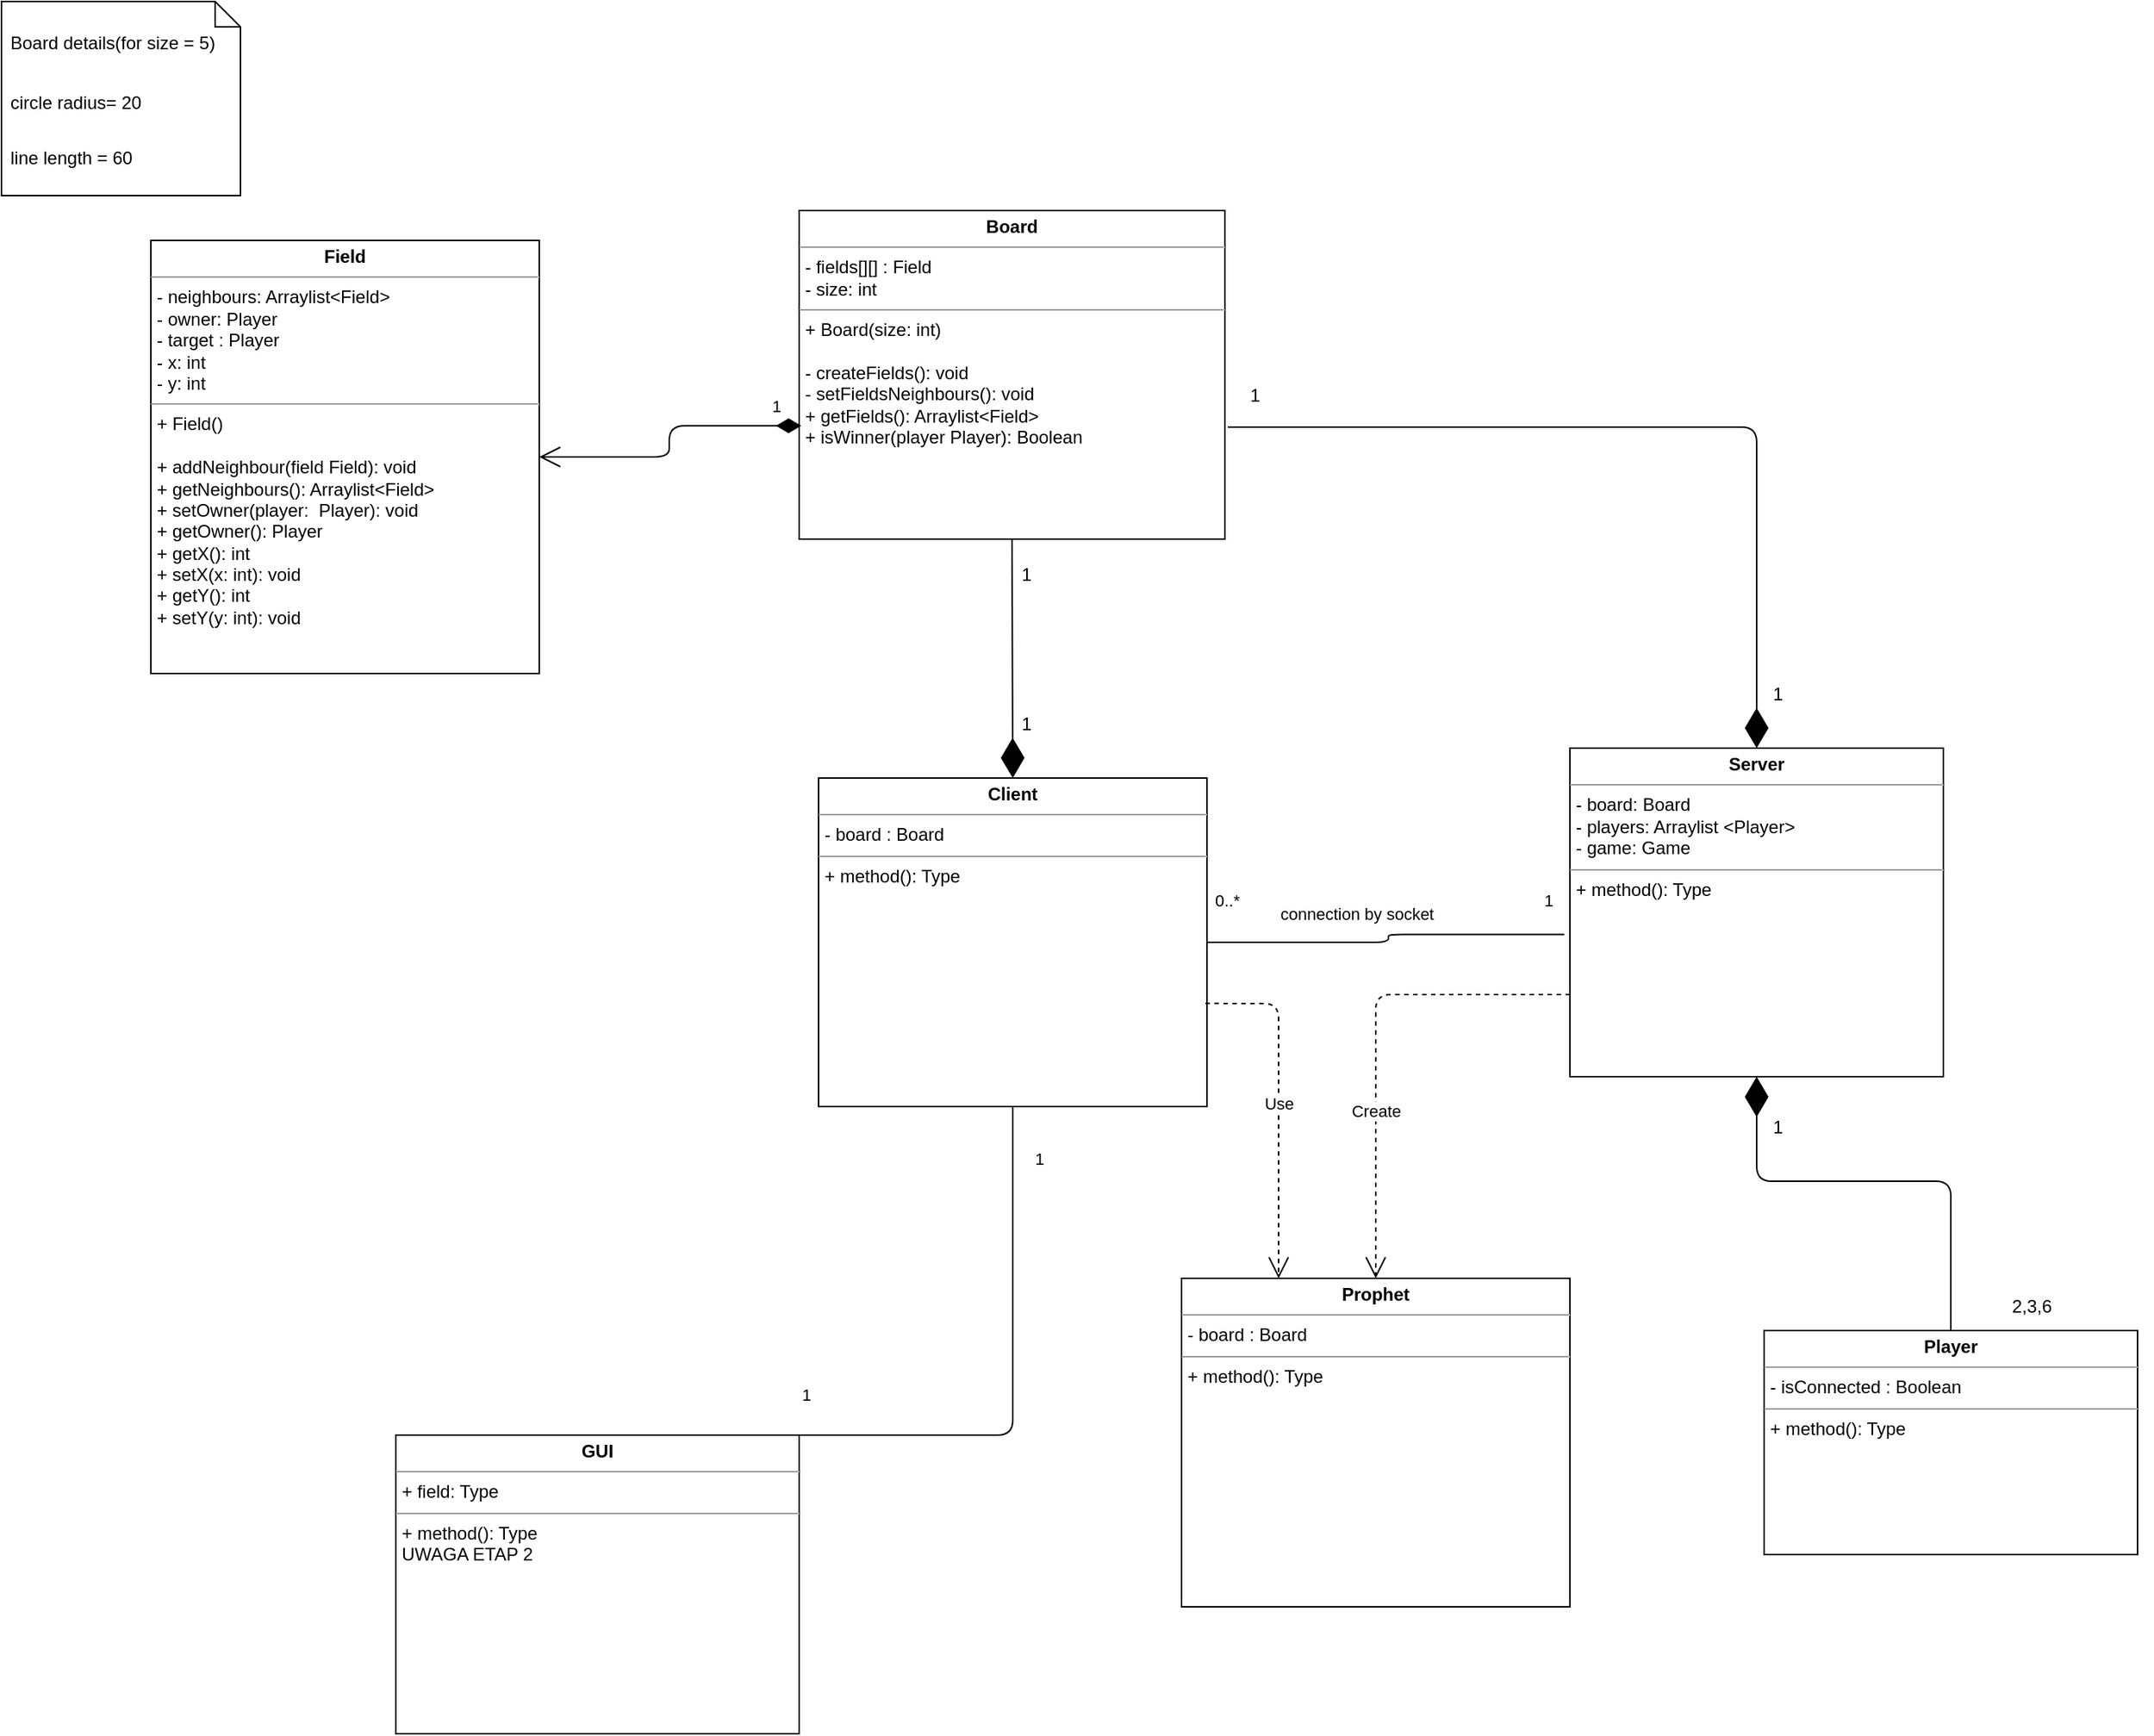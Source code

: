 <mxfile version="14.0.1" type="device"><diagram id="KvgGiouU5SmCt_QOJR8G" name="Page-1"><mxGraphModel dx="2859" dy="1963" grid="1" gridSize="10" guides="1" tooltips="1" connect="1" arrows="1" fold="1" page="1" pageScale="1" pageWidth="827" pageHeight="1169" math="0" shadow="0"><root><mxCell id="0"/><mxCell id="1" parent="0"/><mxCell id="o2nBMmS9BLBo9ZvtEjrk-1" value="&lt;p style=&quot;margin: 0px ; margin-top: 4px ; text-align: center&quot;&gt;&lt;b&gt;Server&lt;/b&gt;&lt;/p&gt;&lt;hr size=&quot;1&quot;&gt;&lt;p style=&quot;margin: 0px ; margin-left: 4px&quot;&gt;- board: Board&lt;/p&gt;&lt;p style=&quot;margin: 0px ; margin-left: 4px&quot;&gt;- players: Arraylist &amp;lt;Player&lt;span&gt;&amp;gt;&lt;/span&gt;&lt;/p&gt;&lt;p style=&quot;margin: 0px ; margin-left: 4px&quot;&gt;&lt;span&gt;- game: Game&lt;/span&gt;&lt;/p&gt;&lt;hr size=&quot;1&quot;&gt;&lt;p style=&quot;margin: 0px ; margin-left: 4px&quot;&gt;+ method(): Type&lt;/p&gt;" style="verticalAlign=top;align=left;overflow=fill;fontSize=12;fontFamily=Helvetica;html=1;" parent="1" vertex="1"><mxGeometry x="-40" y="30" width="250" height="220" as="geometry"/></mxCell><mxCell id="o2nBMmS9BLBo9ZvtEjrk-2" value="&lt;p style=&quot;margin: 0px ; margin-top: 4px ; text-align: center&quot;&gt;&lt;b&gt;Board&lt;/b&gt;&lt;/p&gt;&lt;hr size=&quot;1&quot;&gt;&lt;p style=&quot;margin: 0px ; margin-left: 4px&quot;&gt;- fields[][]&lt;span&gt;&amp;nbsp;: Field&lt;/span&gt;&lt;/p&gt;&lt;p style=&quot;margin: 0px ; margin-left: 4px&quot;&gt;- size: int&lt;/p&gt;&lt;hr size=&quot;1&quot;&gt;&lt;p style=&quot;margin: 0px ; margin-left: 4px&quot;&gt;+ Board(size: int)&lt;/p&gt;&lt;p style=&quot;margin: 0px ; margin-left: 4px&quot;&gt;&lt;br&gt;&lt;/p&gt;&lt;p style=&quot;margin: 0px ; margin-left: 4px&quot;&gt;- createFields(): void&lt;/p&gt;&lt;p style=&quot;margin: 0px ; margin-left: 4px&quot;&gt;- setFieldsNeighbours(): void&lt;/p&gt;&lt;p style=&quot;margin: 0px ; margin-left: 4px&quot;&gt;+ getFields(): Arraylist&amp;lt;Field&amp;gt;&lt;/p&gt;&lt;p style=&quot;margin: 0px ; margin-left: 4px&quot;&gt;+ isWinner(player Player): Boolean&lt;/p&gt;" style="verticalAlign=top;align=left;overflow=fill;fontSize=12;fontFamily=Helvetica;html=1;" parent="1" vertex="1"><mxGeometry x="-556" y="-330" width="285" height="220" as="geometry"/></mxCell><mxCell id="o2nBMmS9BLBo9ZvtEjrk-10" value="&lt;p style=&quot;margin: 0px ; margin-top: 4px ; text-align: center&quot;&gt;&lt;b&gt;Field&lt;/b&gt;&lt;/p&gt;&lt;hr size=&quot;1&quot;&gt;&lt;p style=&quot;margin: 0px ; margin-left: 4px&quot;&gt;- neighbours: Arraylist&amp;lt;Field&amp;gt;&lt;/p&gt;&lt;p style=&quot;margin: 0px ; margin-left: 4px&quot;&gt;- owner: Player&lt;/p&gt;&lt;p style=&quot;margin: 0px ; margin-left: 4px&quot;&gt;- target : Player&lt;/p&gt;&lt;p style=&quot;margin: 0px ; margin-left: 4px&quot;&gt;- x: int&lt;/p&gt;&lt;p style=&quot;margin: 0px ; margin-left: 4px&quot;&gt;- y: int&lt;/p&gt;&lt;hr size=&quot;1&quot;&gt;&lt;p style=&quot;margin: 0px ; margin-left: 4px&quot;&gt;+ Field()&lt;/p&gt;&lt;p style=&quot;margin: 0px ; margin-left: 4px&quot;&gt;&lt;br&gt;&lt;/p&gt;&lt;p style=&quot;margin: 0px ; margin-left: 4px&quot;&gt;+ addNeighbour(field Field): void&lt;/p&gt;&lt;p style=&quot;margin: 0px ; margin-left: 4px&quot;&gt;+ getNeighbours(): Arraylist&amp;lt;Field&amp;gt;&lt;/p&gt;&lt;p style=&quot;margin: 0px ; margin-left: 4px&quot;&gt;+ setOwner(player:&amp;nbsp; Player): void&lt;/p&gt;&lt;p style=&quot;margin: 0px ; margin-left: 4px&quot;&gt;+ getOwner(): Player&lt;/p&gt;&lt;p style=&quot;margin: 0px ; margin-left: 4px&quot;&gt;+ getX(): int&lt;/p&gt;&lt;p style=&quot;margin: 0px ; margin-left: 4px&quot;&gt;+ setX(x: int): void&lt;/p&gt;&lt;p style=&quot;margin: 0px 0px 0px 4px&quot;&gt;+ getY(): int&lt;/p&gt;&lt;p style=&quot;margin: 0px 0px 0px 4px&quot;&gt;+ setY(y: int): void&lt;/p&gt;" style="verticalAlign=top;align=left;overflow=fill;fontSize=12;fontFamily=Helvetica;html=1;" parent="1" vertex="1"><mxGeometry x="-990" y="-310" width="260" height="290" as="geometry"/></mxCell><mxCell id="o2nBMmS9BLBo9ZvtEjrk-13" value="&lt;p style=&quot;margin: 0px ; margin-top: 4px ; text-align: center&quot;&gt;&lt;b&gt;Player&lt;/b&gt;&lt;/p&gt;&lt;hr size=&quot;1&quot;&gt;&lt;p style=&quot;margin: 0px ; margin-left: 4px&quot;&gt;- isConnected : Boolean&lt;/p&gt;&lt;hr size=&quot;1&quot;&gt;&lt;p style=&quot;margin: 0px ; margin-left: 4px&quot;&gt;+ method(): Type&lt;/p&gt;" style="verticalAlign=top;align=left;overflow=fill;fontSize=12;fontFamily=Helvetica;html=1;" parent="1" vertex="1"><mxGeometry x="90" y="420" width="250" height="150" as="geometry"/></mxCell><mxCell id="o2nBMmS9BLBo9ZvtEjrk-16" value="&lt;p style=&quot;margin: 0px ; margin-top: 4px ; text-align: center&quot;&gt;&lt;b&gt;Client&lt;/b&gt;&lt;/p&gt;&lt;hr size=&quot;1&quot;&gt;&lt;p style=&quot;margin: 0px ; margin-left: 4px&quot;&gt;- board : Board&lt;/p&gt;&lt;hr size=&quot;1&quot;&gt;&lt;p style=&quot;margin: 0px ; margin-left: 4px&quot;&gt;+ method(): Type&lt;/p&gt;" style="verticalAlign=top;align=left;overflow=fill;fontSize=12;fontFamily=Helvetica;html=1;" parent="1" vertex="1"><mxGeometry x="-543" y="50" width="260" height="220" as="geometry"/></mxCell><mxCell id="o2nBMmS9BLBo9ZvtEjrk-22" value="" style="endArrow=none;html=1;edgeStyle=orthogonalEdgeStyle;strokeWidth=1;fontFamily=Helvetica;fontSize=11;align=left;exitX=1;exitY=0.5;exitDx=0;exitDy=0;entryX=-0.015;entryY=0.567;entryDx=0;entryDy=0;entryPerimeter=0;" parent="1" source="o2nBMmS9BLBo9ZvtEjrk-16" target="o2nBMmS9BLBo9ZvtEjrk-1" edge="1"><mxGeometry relative="1" as="geometry"><mxPoint x="-200" y="150" as="sourcePoint"/><mxPoint x="-40" y="150" as="targetPoint"/></mxGeometry></mxCell><mxCell id="o2nBMmS9BLBo9ZvtEjrk-24" value="connection by socket" style="edgeLabel;resizable=0;html=1;align=right;verticalAlign=bottom;" parent="o2nBMmS9BLBo9ZvtEjrk-22" connectable="0" vertex="1"><mxGeometry x="1" relative="1" as="geometry"><mxPoint x="-86.67" y="-4.74" as="offset"/></mxGeometry></mxCell><mxCell id="o2nBMmS9BLBo9ZvtEjrk-25" value="0..*" style="edgeLabel;resizable=0;html=1;align=right;verticalAlign=bottom;" parent="1" connectable="0" vertex="1"><mxGeometry x="-260.003" y="140.0" as="geometry"/></mxCell><mxCell id="o2nBMmS9BLBo9ZvtEjrk-26" value="1" style="edgeLabel;resizable=0;html=1;align=right;verticalAlign=bottom;" parent="1" connectable="0" vertex="1"><mxGeometry x="-50.003" y="140.0" as="geometry"/></mxCell><mxCell id="o2nBMmS9BLBo9ZvtEjrk-38" value="&lt;p style=&quot;margin: 0px ; margin-top: 4px ; text-align: center&quot;&gt;&lt;b&gt;GUI&lt;/b&gt;&lt;/p&gt;&lt;hr size=&quot;1&quot;&gt;&lt;p style=&quot;margin: 0px ; margin-left: 4px&quot;&gt;+ field: Type&lt;/p&gt;&lt;hr size=&quot;1&quot;&gt;&lt;p style=&quot;margin: 0px ; margin-left: 4px&quot;&gt;+ method(): Type&lt;/p&gt;&lt;p style=&quot;margin: 0px ; margin-left: 4px&quot;&gt;UWAGA ETAP 2&lt;/p&gt;" style="verticalAlign=top;align=left;overflow=fill;fontSize=12;fontFamily=Helvetica;html=1;" parent="1" vertex="1"><mxGeometry x="-826" y="490" width="270" height="200" as="geometry"/></mxCell><mxCell id="o2nBMmS9BLBo9ZvtEjrk-40" value="1" style="endArrow=none;html=1;endSize=12;startArrow=none;startSize=14;startFill=0;edgeStyle=orthogonalEdgeStyle;align=left;verticalAlign=bottom;strokeWidth=1;fontFamily=Helvetica;fontSize=11;exitX=0.5;exitY=1;exitDx=0;exitDy=0;entryX=0.5;entryY=0;entryDx=0;entryDy=0;endFill=0;" parent="1" source="o2nBMmS9BLBo9ZvtEjrk-16" target="o2nBMmS9BLBo9ZvtEjrk-38" edge="1"><mxGeometry x="-0.826" y="13" relative="1" as="geometry"><mxPoint x="-413" y="280" as="sourcePoint"/><mxPoint x="-413" y="480" as="targetPoint"/><Array as="points"><mxPoint x="-413" y="330"/><mxPoint x="-413" y="330"/></Array><mxPoint as="offset"/></mxGeometry></mxCell><mxCell id="o2nBMmS9BLBo9ZvtEjrk-42" value="&lt;span style=&quot;color: rgb(0, 0, 0); font-family: helvetica; font-size: 11px; font-style: normal; font-weight: 400; letter-spacing: normal; text-align: left; text-indent: 0px; text-transform: none; word-spacing: 0px; background-color: rgb(255, 255, 255); display: inline; float: none;&quot;&gt;1&lt;/span&gt;" style="text;whiteSpace=wrap;html=1;fontSize=11;fontFamily=Helvetica;" parent="1" vertex="1"><mxGeometry x="-556" y="450" width="30" height="30" as="geometry"/></mxCell><mxCell id="o2nBMmS9BLBo9ZvtEjrk-45" value="" style="shape=note2;size=17;childLayout=stackLayout;horizontalStack=0;resizeParent=1;resizeParentMax=0;resizeLast=0;collapsible=0;marginBottom=0;html=1;container=1;fontFamily=Helvetica;fontSize=11;" parent="1" vertex="1"><mxGeometry x="-1090" y="-470" width="160" height="130" as="geometry"/></mxCell><mxCell id="o2nBMmS9BLBo9ZvtEjrk-46" value="Board details(for size = 5)" style="text;html=1;strokeColor=none;fillColor=none;align=left;verticalAlign=middle;spacingLeft=4;spacingRight=4;overflow=hidden;rotatable=0;points=[[0,0.5],[1,0.5]];portConstraint=eastwest;" parent="o2nBMmS9BLBo9ZvtEjrk-45" vertex="1"><mxGeometry width="160" height="55" as="geometry"/></mxCell><mxCell id="o2nBMmS9BLBo9ZvtEjrk-47" value="circle radius= 20" style="text;html=1;strokeColor=none;fillColor=none;align=left;verticalAlign=middle;spacingLeft=4;spacingRight=4;overflow=hidden;rotatable=0;points=[[0,0.5],[1,0.5]];portConstraint=eastwest;" parent="o2nBMmS9BLBo9ZvtEjrk-45" vertex="1"><mxGeometry y="55" width="160" height="25" as="geometry"/></mxCell><mxCell id="o2nBMmS9BLBo9ZvtEjrk-48" value="line length = 60" style="text;html=1;strokeColor=none;fillColor=none;align=left;verticalAlign=middle;spacingLeft=4;spacingRight=4;overflow=hidden;rotatable=0;points=[[0,0.5],[1,0.5]];portConstraint=eastwest;" parent="o2nBMmS9BLBo9ZvtEjrk-45" vertex="1"><mxGeometry y="80" width="160" height="50" as="geometry"/></mxCell><mxCell id="h3CTQJleC5iGIYXIQDdX-1" value="1" style="endArrow=open;html=1;endSize=12;startArrow=diamondThin;startSize=14;startFill=1;edgeStyle=orthogonalEdgeStyle;align=left;verticalAlign=bottom;entryX=1;entryY=0.5;entryDx=0;entryDy=0;exitX=0.005;exitY=0.655;exitDx=0;exitDy=0;exitPerimeter=0;" parent="1" source="o2nBMmS9BLBo9ZvtEjrk-2" target="o2nBMmS9BLBo9ZvtEjrk-10" edge="1"><mxGeometry x="-0.786" y="-4" relative="1" as="geometry"><mxPoint x="-520" y="-125.5" as="sourcePoint"/><mxPoint x="-680" y="-125.5" as="targetPoint"/><Array as="points"/><mxPoint as="offset"/></mxGeometry></mxCell><mxCell id="h3CTQJleC5iGIYXIQDdX-2" value="" style="endArrow=diamondThin;endFill=1;endSize=24;html=1;exitX=0.5;exitY=1;exitDx=0;exitDy=0;entryX=0.5;entryY=0;entryDx=0;entryDy=0;" parent="1" source="o2nBMmS9BLBo9ZvtEjrk-2" target="o2nBMmS9BLBo9ZvtEjrk-16" edge="1"><mxGeometry width="160" relative="1" as="geometry"><mxPoint x="-413" y="-90" as="sourcePoint"/><mxPoint x="-413" y="40" as="targetPoint"/></mxGeometry></mxCell><mxCell id="h3CTQJleC5iGIYXIQDdX-3" value="1&#10;" style="text;strokeColor=none;fillColor=none;align=left;verticalAlign=top;spacingLeft=4;spacingRight=4;overflow=hidden;rotatable=0;points=[[0,0.5],[1,0.5]];portConstraint=eastwest;" parent="1" vertex="1"><mxGeometry x="-413" width="100" height="26" as="geometry"/></mxCell><mxCell id="h3CTQJleC5iGIYXIQDdX-4" value="1&#10;" style="text;strokeColor=none;fillColor=none;align=left;verticalAlign=top;spacingLeft=4;spacingRight=4;overflow=hidden;rotatable=0;points=[[0,0.5],[1,0.5]];portConstraint=eastwest;" parent="1" vertex="1"><mxGeometry x="-413" y="-100" width="100" height="26" as="geometry"/></mxCell><mxCell id="h3CTQJleC5iGIYXIQDdX-5" value="" style="endArrow=diamondThin;endFill=1;endSize=24;html=1;exitX=1.007;exitY=0.659;exitDx=0;exitDy=0;exitPerimeter=0;entryX=0.5;entryY=0;entryDx=0;entryDy=0;" parent="1" source="o2nBMmS9BLBo9ZvtEjrk-2" target="o2nBMmS9BLBo9ZvtEjrk-1" edge="1"><mxGeometry width="160" relative="1" as="geometry"><mxPoint x="-110" y="-180" as="sourcePoint"/><mxPoint x="50" y="-180" as="targetPoint"/><Array as="points"><mxPoint x="85" y="-185"/></Array></mxGeometry></mxCell><mxCell id="h3CTQJleC5iGIYXIQDdX-7" value="1&#10;" style="text;strokeColor=none;fillColor=none;align=left;verticalAlign=top;spacingLeft=4;spacingRight=4;overflow=hidden;rotatable=0;points=[[0,0.5],[1,0.5]];portConstraint=eastwest;" parent="1" vertex="1"><mxGeometry x="-260" y="-220" width="100" height="26" as="geometry"/></mxCell><mxCell id="h3CTQJleC5iGIYXIQDdX-8" value="1&#10;" style="text;strokeColor=none;fillColor=none;align=left;verticalAlign=top;spacingLeft=4;spacingRight=4;overflow=hidden;rotatable=0;points=[[0,0.5],[1,0.5]];portConstraint=eastwest;" parent="1" vertex="1"><mxGeometry x="90" y="-20" width="100" height="26" as="geometry"/></mxCell><mxCell id="HJolI6e9Cf4mDTSUb7s3-1" value="" style="endArrow=diamondThin;endFill=1;endSize=24;html=1;exitX=0.5;exitY=0;exitDx=0;exitDy=0;entryX=0.5;entryY=1;entryDx=0;entryDy=0;" edge="1" parent="1" source="o2nBMmS9BLBo9ZvtEjrk-13" target="o2nBMmS9BLBo9ZvtEjrk-1"><mxGeometry width="160" relative="1" as="geometry"><mxPoint x="30" y="310" as="sourcePoint"/><mxPoint x="110" y="270" as="targetPoint"/><Array as="points"><mxPoint x="215" y="320"/><mxPoint x="85" y="320"/></Array></mxGeometry></mxCell><mxCell id="HJolI6e9Cf4mDTSUb7s3-2" value="1" style="text;strokeColor=none;fillColor=none;align=left;verticalAlign=top;spacingLeft=4;spacingRight=4;overflow=hidden;rotatable=0;points=[[0,0.5],[1,0.5]];portConstraint=eastwest;" vertex="1" parent="1"><mxGeometry x="90" y="270" width="100" height="26" as="geometry"/></mxCell><mxCell id="HJolI6e9Cf4mDTSUb7s3-3" value="2,3,6&#10;" style="text;strokeColor=none;fillColor=none;align=left;verticalAlign=top;spacingLeft=4;spacingRight=4;overflow=hidden;rotatable=0;points=[[0,0.5],[1,0.5]];portConstraint=eastwest;" vertex="1" parent="1"><mxGeometry x="250" y="390" width="100" height="26" as="geometry"/></mxCell><mxCell id="HJolI6e9Cf4mDTSUb7s3-8" value="&lt;p style=&quot;margin: 0px ; margin-top: 4px ; text-align: center&quot;&gt;&lt;b&gt;Prophet&lt;/b&gt;&lt;/p&gt;&lt;hr size=&quot;1&quot;&gt;&lt;p style=&quot;margin: 0px ; margin-left: 4px&quot;&gt;- board : Board&lt;/p&gt;&lt;hr size=&quot;1&quot;&gt;&lt;p style=&quot;margin: 0px ; margin-left: 4px&quot;&gt;+ method(): Type&lt;/p&gt;" style="verticalAlign=top;align=left;overflow=fill;fontSize=12;fontFamily=Helvetica;html=1;" vertex="1" parent="1"><mxGeometry x="-300" y="385" width="260" height="220" as="geometry"/></mxCell><mxCell id="HJolI6e9Cf4mDTSUb7s3-13" value="Create" style="endArrow=open;endSize=12;dashed=1;html=1;entryX=0.5;entryY=0;entryDx=0;entryDy=0;exitX=0;exitY=0.75;exitDx=0;exitDy=0;" edge="1" parent="1" source="o2nBMmS9BLBo9ZvtEjrk-1" target="HJolI6e9Cf4mDTSUb7s3-8"><mxGeometry x="0.298" width="160" relative="1" as="geometry"><mxPoint x="-170" y="240" as="sourcePoint"/><mxPoint x="-70" y="282.5" as="targetPoint"/><Array as="points"><mxPoint x="-170" y="195"/></Array><mxPoint as="offset"/></mxGeometry></mxCell><mxCell id="HJolI6e9Cf4mDTSUb7s3-14" value="Use" style="endArrow=open;endSize=12;dashed=1;html=1;entryX=0.25;entryY=0;entryDx=0;entryDy=0;exitX=0.996;exitY=0.686;exitDx=0;exitDy=0;exitPerimeter=0;" edge="1" parent="1" source="o2nBMmS9BLBo9ZvtEjrk-16" target="HJolI6e9Cf4mDTSUb7s3-8"><mxGeometry width="160" relative="1" as="geometry"><mxPoint x="-235" y="200" as="sourcePoint"/><mxPoint x="-200" y="330" as="targetPoint"/><Array as="points"><mxPoint x="-235" y="201"/></Array></mxGeometry></mxCell></root></mxGraphModel></diagram></mxfile>